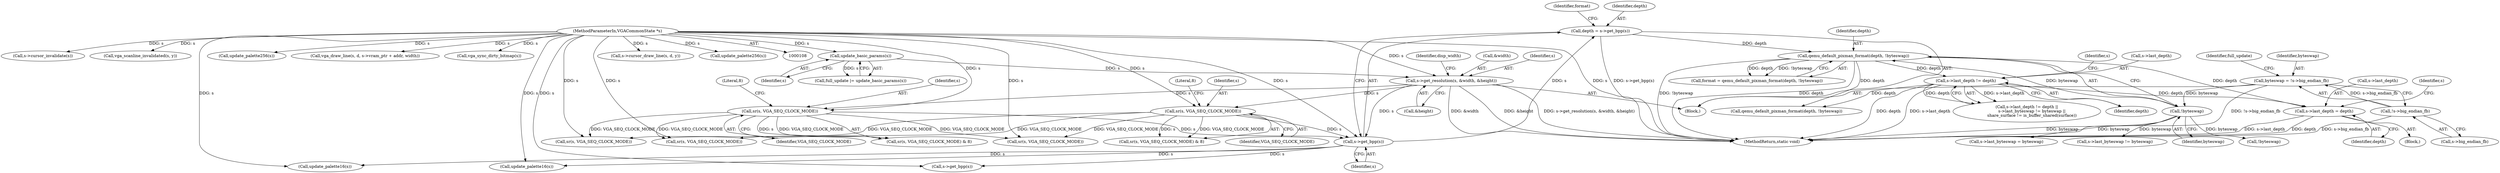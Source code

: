 digraph "0_qemu_bfc56535f793c557aa754c50213fc5f882e6482d@pointer" {
"1000412" [label="(Call,s->last_depth = depth)"];
"1000329" [label="(Call,s->last_depth != depth)"];
"1000283" [label="(Call,qemu_default_pixman_format(depth, !byteswap))"];
"1000277" [label="(Call,depth = s->get_bpp(s))"];
"1000279" [label="(Call,s->get_bpp(s))"];
"1000163" [label="(Call,s->get_resolution(s, &width, &height))"];
"1000161" [label="(Call,update_basic_params(s))"];
"1000109" [label="(MethodParameterIn,VGACommonState *s)"];
"1000253" [label="(Call,sr(s, VGA_SEQ_CLOCK_MODE))"];
"1000269" [label="(Call,sr(s, VGA_SEQ_CLOCK_MODE))"];
"1000285" [label="(Call,!byteswap)"];
"1000153" [label="(Call,byteswap = !s->big_endian_fb)"];
"1000155" [label="(Call,!s->big_endian_fb)"];
"1000653" [label="(Call,sr(s, VGA_SEQ_CLOCK_MODE))"];
"1000160" [label="(Identifier,full_update)"];
"1000268" [label="(Call,sr(s, VGA_SEQ_CLOCK_MODE) & 8)"];
"1000486" [label="(Call,sr(s, VGA_SEQ_CLOCK_MODE))"];
"1000627" [label="(Call,s->cursor_invalidate(s))"];
"1000812" [label="(Call,vga_scanline_invalidated(s, y))"];
"1000269" [label="(Call,sr(s, VGA_SEQ_CLOCK_MODE))"];
"1000163" [label="(Call,s->get_resolution(s, &width, &height))"];
"1000272" [label="(Literal,8)"];
"1000111" [label="(Block,)"];
"1000156" [label="(Call,s->big_endian_fb)"];
"1000161" [label="(Call,update_basic_params(s))"];
"1000413" [label="(Call,s->last_depth)"];
"1000482" [label="(Call,update_palette16(s))"];
"1000162" [label="(Identifier,s)"];
"1000279" [label="(Call,s->get_bpp(s))"];
"1000448" [label="(Call,qemu_default_pixman_format(depth, !byteswap))"];
"1000155" [label="(Call,!s->big_endian_fb)"];
"1000280" [label="(Identifier,s)"];
"1000328" [label="(Call,s->last_depth != depth ||\n        s->last_byteswap != byteswap ||\n        share_surface != is_buffer_shared(surface))"];
"1000416" [label="(Identifier,depth)"];
"1000277" [label="(Call,depth = s->get_bpp(s))"];
"1000552" [label="(Call,update_palette256(s))"];
"1000271" [label="(Identifier,VGA_SEQ_CLOCK_MODE)"];
"1000286" [label="(Identifier,byteswap)"];
"1000830" [label="(Call,vga_draw_line(s, d, s->vram_ptr + addr, width))"];
"1000109" [label="(MethodParameterIn,VGACommonState *s)"];
"1000256" [label="(Literal,8)"];
"1000170" [label="(Identifier,disp_width)"];
"1000165" [label="(Call,&width)"];
"1000450" [label="(Call,!byteswap)"];
"1000691" [label="(Call,vga_sync_dirty_bitmap(s))"];
"1000281" [label="(Call,format = qemu_default_pixman_format(depth, !byteswap))"];
"1000939" [label="(MethodReturn,static void)"];
"1000283" [label="(Call,qemu_default_pixman_format(depth, !byteswap))"];
"1000514" [label="(Call,sr(s, VGA_SEQ_CLOCK_MODE))"];
"1000154" [label="(Identifier,byteswap)"];
"1000254" [label="(Identifier,s)"];
"1000330" [label="(Call,s->last_depth)"];
"1000167" [label="(Call,&height)"];
"1000329" [label="(Call,s->last_depth != depth)"];
"1000159" [label="(Call,full_update |= update_basic_params(s))"];
"1000412" [label="(Call,s->last_depth = depth)"];
"1000282" [label="(Identifier,format)"];
"1000417" [label="(Call,s->last_byteswap = byteswap)"];
"1000419" [label="(Identifier,s)"];
"1000510" [label="(Call,update_palette16(s))"];
"1000270" [label="(Identifier,s)"];
"1000278" [label="(Identifier,depth)"];
"1000164" [label="(Identifier,s)"];
"1000533" [label="(Call,s->get_bpp(s))"];
"1000344" [label="(Block,)"];
"1000284" [label="(Identifier,depth)"];
"1000843" [label="(Call,s->cursor_draw_line(s, d, y))"];
"1000153" [label="(Call,byteswap = !s->big_endian_fb)"];
"1000337" [label="(Identifier,s)"];
"1000335" [label="(Call,s->last_byteswap != byteswap)"];
"1000285" [label="(Call,!byteswap)"];
"1000253" [label="(Call,sr(s, VGA_SEQ_CLOCK_MODE))"];
"1000252" [label="(Call,sr(s, VGA_SEQ_CLOCK_MODE) & 8)"];
"1000540" [label="(Call,update_palette256(s))"];
"1000333" [label="(Identifier,depth)"];
"1000255" [label="(Identifier,VGA_SEQ_CLOCK_MODE)"];
"1000412" -> "1000344"  [label="AST: "];
"1000412" -> "1000416"  [label="CFG: "];
"1000413" -> "1000412"  [label="AST: "];
"1000416" -> "1000412"  [label="AST: "];
"1000419" -> "1000412"  [label="CFG: "];
"1000412" -> "1000939"  [label="DDG: s->last_depth"];
"1000412" -> "1000939"  [label="DDG: depth"];
"1000329" -> "1000412"  [label="DDG: depth"];
"1000283" -> "1000412"  [label="DDG: depth"];
"1000329" -> "1000328"  [label="AST: "];
"1000329" -> "1000333"  [label="CFG: "];
"1000330" -> "1000329"  [label="AST: "];
"1000333" -> "1000329"  [label="AST: "];
"1000337" -> "1000329"  [label="CFG: "];
"1000328" -> "1000329"  [label="CFG: "];
"1000329" -> "1000939"  [label="DDG: depth"];
"1000329" -> "1000939"  [label="DDG: s->last_depth"];
"1000329" -> "1000328"  [label="DDG: s->last_depth"];
"1000329" -> "1000328"  [label="DDG: depth"];
"1000283" -> "1000329"  [label="DDG: depth"];
"1000329" -> "1000448"  [label="DDG: depth"];
"1000283" -> "1000281"  [label="AST: "];
"1000283" -> "1000285"  [label="CFG: "];
"1000284" -> "1000283"  [label="AST: "];
"1000285" -> "1000283"  [label="AST: "];
"1000281" -> "1000283"  [label="CFG: "];
"1000283" -> "1000939"  [label="DDG: !byteswap"];
"1000283" -> "1000939"  [label="DDG: depth"];
"1000283" -> "1000281"  [label="DDG: depth"];
"1000283" -> "1000281"  [label="DDG: !byteswap"];
"1000277" -> "1000283"  [label="DDG: depth"];
"1000285" -> "1000283"  [label="DDG: byteswap"];
"1000283" -> "1000448"  [label="DDG: depth"];
"1000277" -> "1000111"  [label="AST: "];
"1000277" -> "1000279"  [label="CFG: "];
"1000278" -> "1000277"  [label="AST: "];
"1000279" -> "1000277"  [label="AST: "];
"1000282" -> "1000277"  [label="CFG: "];
"1000277" -> "1000939"  [label="DDG: s->get_bpp(s)"];
"1000279" -> "1000277"  [label="DDG: s"];
"1000279" -> "1000280"  [label="CFG: "];
"1000280" -> "1000279"  [label="AST: "];
"1000163" -> "1000279"  [label="DDG: s"];
"1000253" -> "1000279"  [label="DDG: s"];
"1000269" -> "1000279"  [label="DDG: s"];
"1000109" -> "1000279"  [label="DDG: s"];
"1000279" -> "1000482"  [label="DDG: s"];
"1000279" -> "1000510"  [label="DDG: s"];
"1000279" -> "1000533"  [label="DDG: s"];
"1000163" -> "1000111"  [label="AST: "];
"1000163" -> "1000167"  [label="CFG: "];
"1000164" -> "1000163"  [label="AST: "];
"1000165" -> "1000163"  [label="AST: "];
"1000167" -> "1000163"  [label="AST: "];
"1000170" -> "1000163"  [label="CFG: "];
"1000163" -> "1000939"  [label="DDG: &height"];
"1000163" -> "1000939"  [label="DDG: s->get_resolution(s, &width, &height)"];
"1000163" -> "1000939"  [label="DDG: &width"];
"1000161" -> "1000163"  [label="DDG: s"];
"1000109" -> "1000163"  [label="DDG: s"];
"1000163" -> "1000253"  [label="DDG: s"];
"1000163" -> "1000269"  [label="DDG: s"];
"1000161" -> "1000159"  [label="AST: "];
"1000161" -> "1000162"  [label="CFG: "];
"1000162" -> "1000161"  [label="AST: "];
"1000159" -> "1000161"  [label="CFG: "];
"1000161" -> "1000159"  [label="DDG: s"];
"1000109" -> "1000161"  [label="DDG: s"];
"1000109" -> "1000108"  [label="AST: "];
"1000109" -> "1000939"  [label="DDG: s"];
"1000109" -> "1000253"  [label="DDG: s"];
"1000109" -> "1000269"  [label="DDG: s"];
"1000109" -> "1000482"  [label="DDG: s"];
"1000109" -> "1000486"  [label="DDG: s"];
"1000109" -> "1000510"  [label="DDG: s"];
"1000109" -> "1000514"  [label="DDG: s"];
"1000109" -> "1000533"  [label="DDG: s"];
"1000109" -> "1000540"  [label="DDG: s"];
"1000109" -> "1000552"  [label="DDG: s"];
"1000109" -> "1000627"  [label="DDG: s"];
"1000109" -> "1000653"  [label="DDG: s"];
"1000109" -> "1000691"  [label="DDG: s"];
"1000109" -> "1000812"  [label="DDG: s"];
"1000109" -> "1000830"  [label="DDG: s"];
"1000109" -> "1000843"  [label="DDG: s"];
"1000253" -> "1000252"  [label="AST: "];
"1000253" -> "1000255"  [label="CFG: "];
"1000254" -> "1000253"  [label="AST: "];
"1000255" -> "1000253"  [label="AST: "];
"1000256" -> "1000253"  [label="CFG: "];
"1000253" -> "1000252"  [label="DDG: s"];
"1000253" -> "1000252"  [label="DDG: VGA_SEQ_CLOCK_MODE"];
"1000253" -> "1000486"  [label="DDG: VGA_SEQ_CLOCK_MODE"];
"1000253" -> "1000514"  [label="DDG: VGA_SEQ_CLOCK_MODE"];
"1000253" -> "1000653"  [label="DDG: VGA_SEQ_CLOCK_MODE"];
"1000269" -> "1000268"  [label="AST: "];
"1000269" -> "1000271"  [label="CFG: "];
"1000270" -> "1000269"  [label="AST: "];
"1000271" -> "1000269"  [label="AST: "];
"1000272" -> "1000269"  [label="CFG: "];
"1000269" -> "1000268"  [label="DDG: s"];
"1000269" -> "1000268"  [label="DDG: VGA_SEQ_CLOCK_MODE"];
"1000269" -> "1000486"  [label="DDG: VGA_SEQ_CLOCK_MODE"];
"1000269" -> "1000514"  [label="DDG: VGA_SEQ_CLOCK_MODE"];
"1000269" -> "1000653"  [label="DDG: VGA_SEQ_CLOCK_MODE"];
"1000285" -> "1000286"  [label="CFG: "];
"1000286" -> "1000285"  [label="AST: "];
"1000285" -> "1000939"  [label="DDG: byteswap"];
"1000153" -> "1000285"  [label="DDG: byteswap"];
"1000285" -> "1000335"  [label="DDG: byteswap"];
"1000285" -> "1000417"  [label="DDG: byteswap"];
"1000285" -> "1000450"  [label="DDG: byteswap"];
"1000153" -> "1000111"  [label="AST: "];
"1000153" -> "1000155"  [label="CFG: "];
"1000154" -> "1000153"  [label="AST: "];
"1000155" -> "1000153"  [label="AST: "];
"1000160" -> "1000153"  [label="CFG: "];
"1000153" -> "1000939"  [label="DDG: !s->big_endian_fb"];
"1000155" -> "1000153"  [label="DDG: s->big_endian_fb"];
"1000155" -> "1000156"  [label="CFG: "];
"1000156" -> "1000155"  [label="AST: "];
"1000155" -> "1000939"  [label="DDG: s->big_endian_fb"];
}
